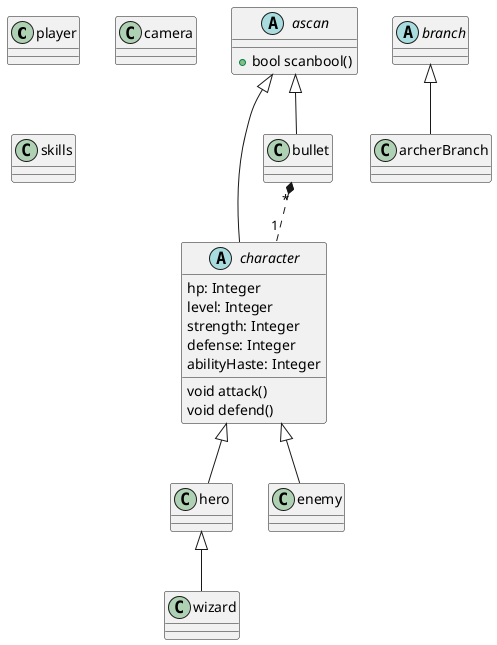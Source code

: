@startuml
class player{

}

class camera {

}

abstract character {
hp: Integer
level: Integer
strength: Integer
defense: Integer
abilityHaste: Integer
void attack()
void defend()
}

class hero{

}

class enemy{

}

abstract class branch{

}

class skills{

}

class wizard{

}

class bullet{

}

class archerBranch{

}
abstract class ascan{
 +bool scanbool()   
}

character <|-- enemy
character <|-- hero
hero <|-- wizard
bullet "*"*.."1" character
ascan <|-- character
ascan <|-- bullet
branch <|-- archerBranch
@enduml